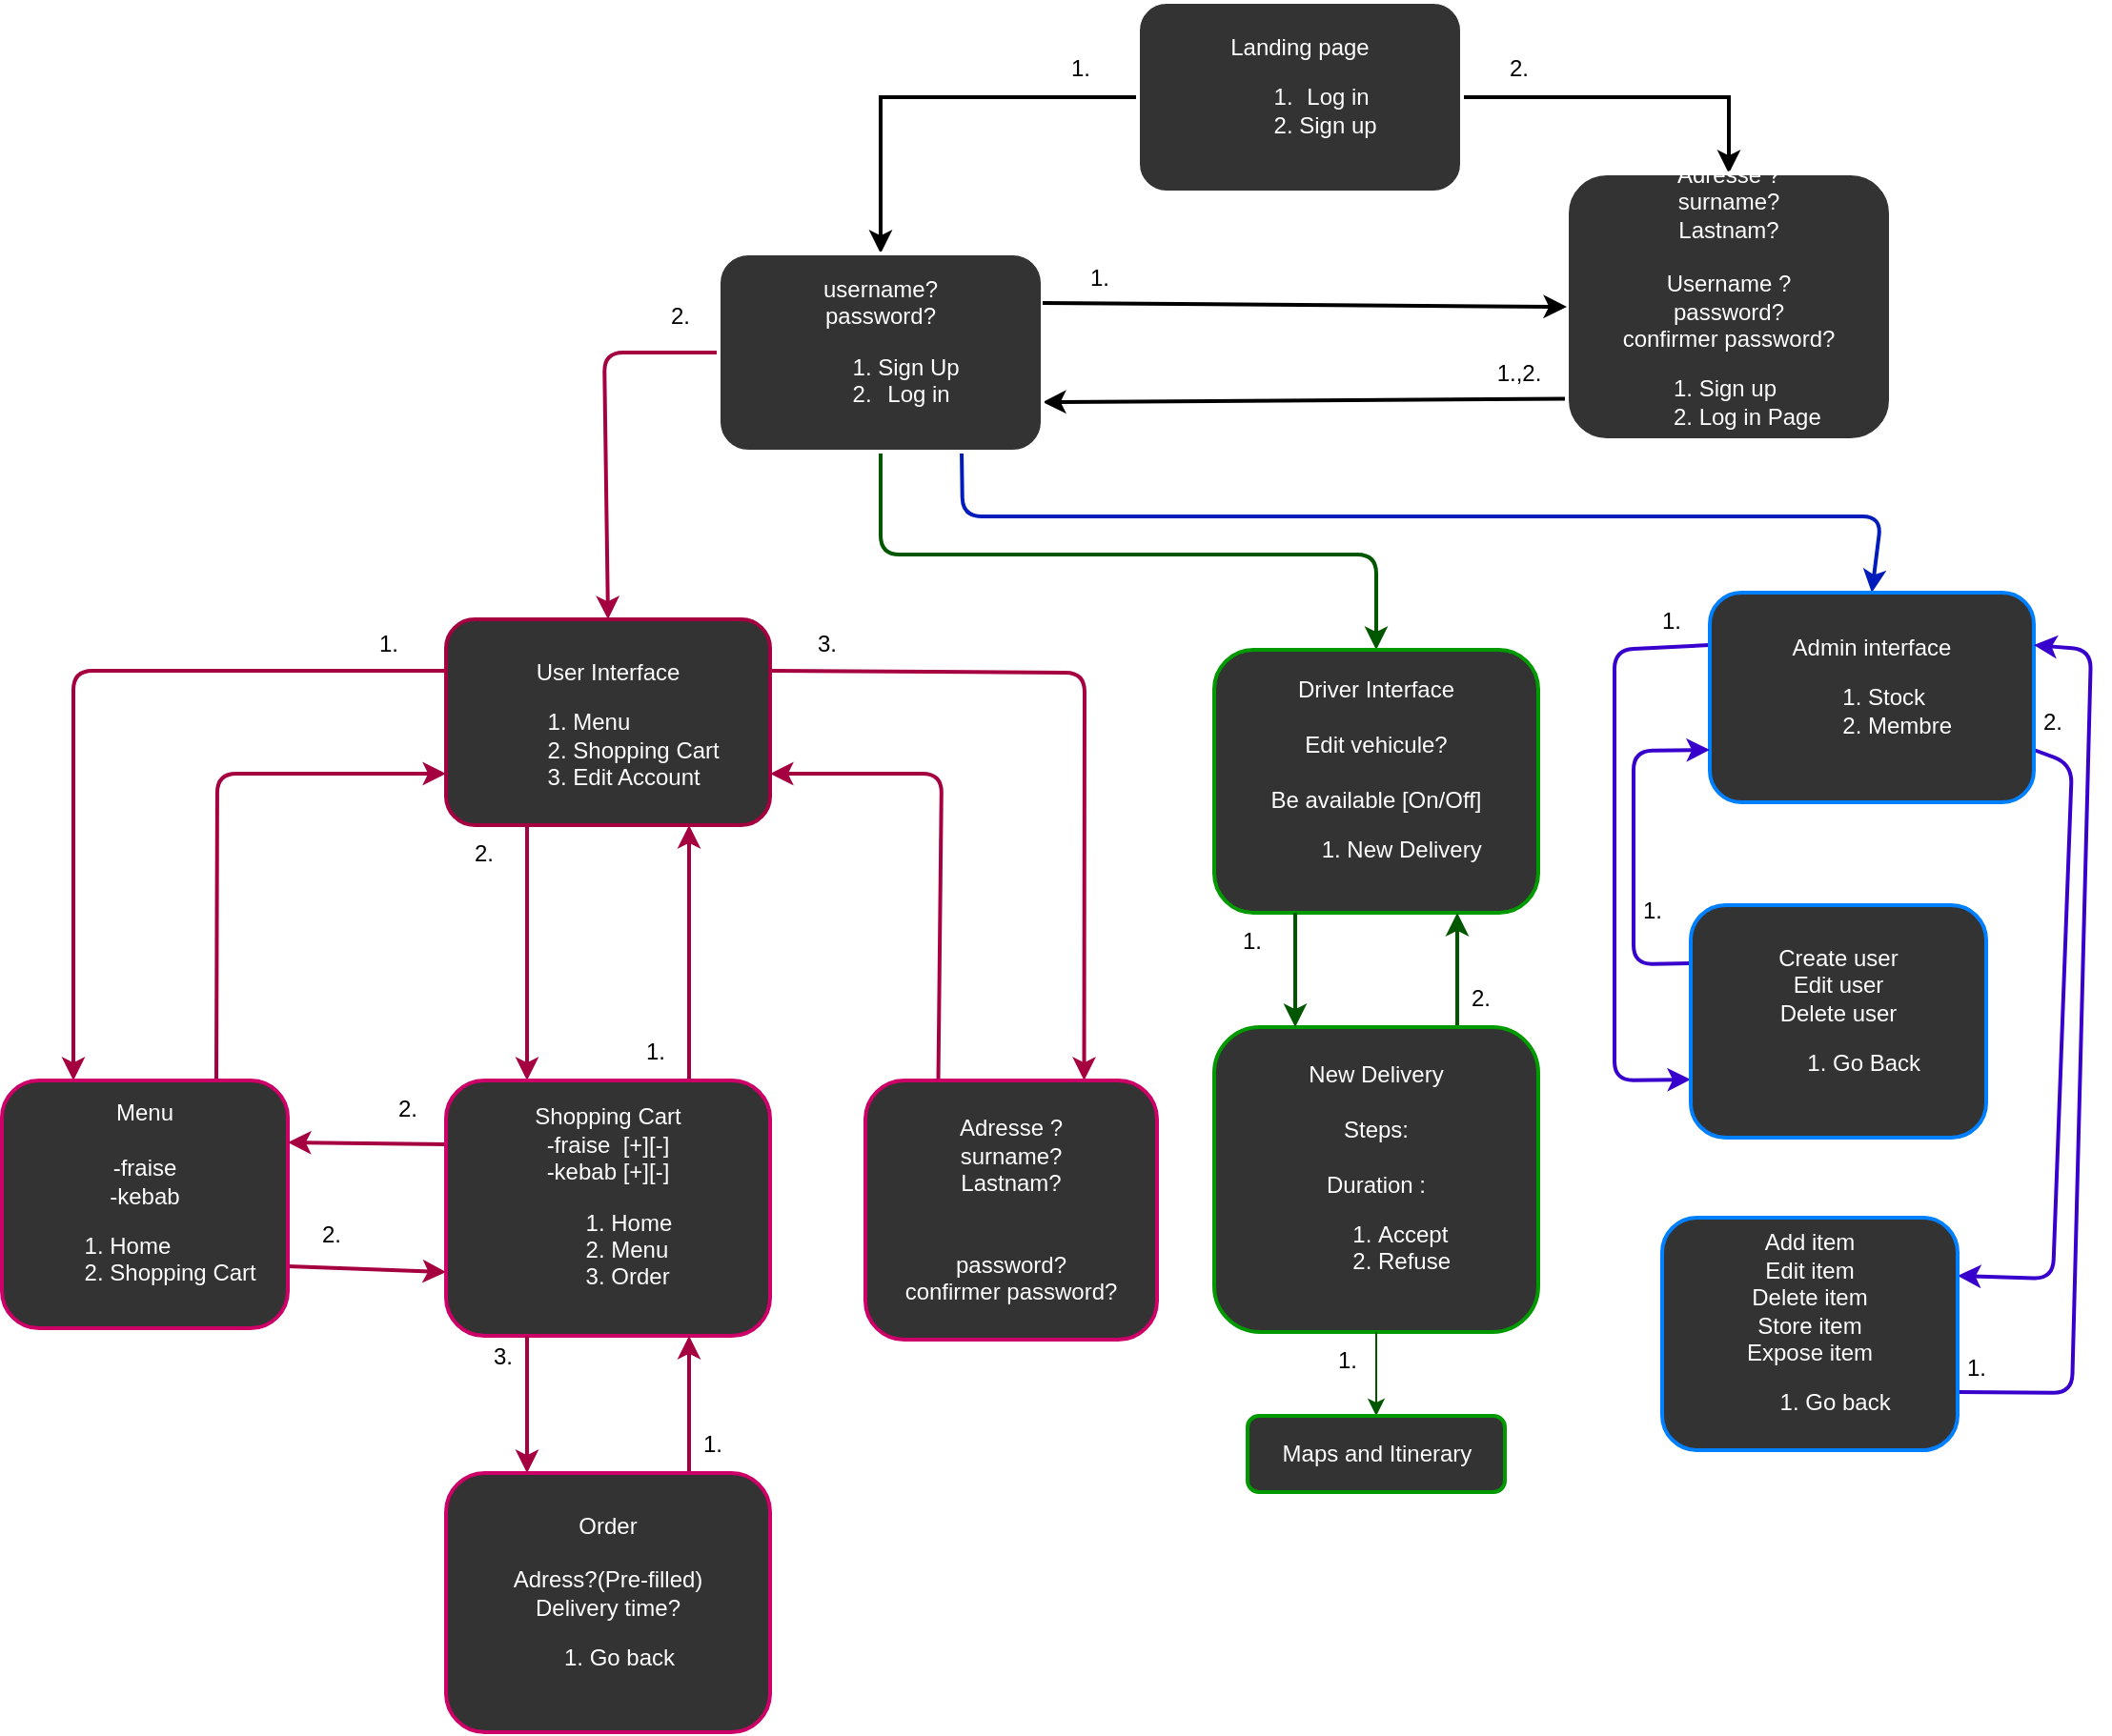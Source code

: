 <mxfile>
    <diagram name="Page-1" id="rVIDbcpYpihhtvTPg1Yo">
        <mxGraphModel dx="1705" dy="1462" grid="1" gridSize="10" guides="1" tooltips="1" connect="1" arrows="1" fold="1" page="1" pageScale="1" pageWidth="827" pageHeight="1169" math="0" shadow="0">
            <root>
                <mxCell id="0"/>
                <mxCell id="1" parent="0"/>
                <mxCell id="eZvjlNm0MPi_77QAnRtO-4" value="" style="edgeStyle=orthogonalEdgeStyle;rounded=0;orthogonalLoop=1;jettySize=auto;exitX=1;exitY=0.5;exitDx=0;exitDy=0;entryX=0.5;entryY=0;entryDx=0;entryDy=0;strokeWidth=2;fontColor=#FFFFFF;html=1;labelBackgroundColor=none;" parent="1" source="eZvjlNm0MPi_77QAnRtO-1" target="eZvjlNm0MPi_77QAnRtO-2" edge="1">
                    <mxGeometry relative="1" as="geometry">
                        <mxPoint x="392" y="120" as="sourcePoint"/>
                    </mxGeometry>
                </mxCell>
                <mxCell id="eZvjlNm0MPi_77QAnRtO-46" value="" style="edgeStyle=orthogonalEdgeStyle;rounded=0;orthogonalLoop=1;jettySize=auto;exitX=0;exitY=0.5;exitDx=0;exitDy=0;entryX=0.5;entryY=0;entryDx=0;entryDy=0;labelBorderColor=none;startArrow=none;strokeWidth=2;fontColor=#FFFFFF;html=1;labelBackgroundColor=none;" parent="1" source="eZvjlNm0MPi_77QAnRtO-1" target="eZvjlNm0MPi_77QAnRtO-6" edge="1">
                    <mxGeometry relative="1" as="geometry">
                        <mxPoint x="210" y="-770" as="sourcePoint"/>
                    </mxGeometry>
                </mxCell>
                <mxCell id="eZvjlNm0MPi_77QAnRtO-1" value="Landing page&lt;br&gt;&lt;ol&gt;&lt;li&gt;Log in&lt;/li&gt;&lt;li&gt;Sign up&lt;/li&gt;&lt;/ol&gt;" style="rounded=1;align=center;fontColor=#FFFFFF;whiteSpace=wrap;html=1;fillStyle=auto;fillColor=#333333;labelBackgroundColor=none;strokeWidth=2;strokeColor=#FFFFFF;" parent="1" vertex="1">
                    <mxGeometry x="310" y="-820" width="170" height="100" as="geometry"/>
                </mxCell>
                <mxCell id="12" value="" style="edgeStyle=none;exitX=-0.005;exitY=0.845;exitDx=0;exitDy=0;entryX=1;entryY=0.75;entryDx=0;entryDy=0;labelBorderColor=none;strokeWidth=2;exitPerimeter=0;fontColor=#FFFFFF;html=1;labelBackgroundColor=none;" parent="1" source="eZvjlNm0MPi_77QAnRtO-2" target="eZvjlNm0MPi_77QAnRtO-6" edge="1">
                    <mxGeometry relative="1" as="geometry"/>
                </mxCell>
                <mxCell id="eZvjlNm0MPi_77QAnRtO-2" value="Adresse ?&lt;br&gt;surname?&lt;br&gt;Lastnam?&lt;br&gt;&lt;br&gt;Username ?&lt;br&gt;password?&lt;br&gt;confirmer password?&lt;br&gt;&lt;ol&gt;&lt;li style=&quot;text-align: left;&quot;&gt;Sign up&lt;/li&gt;&lt;li style=&quot;text-align: left;&quot;&gt;Log in Page&lt;/li&gt;&lt;/ol&gt;" style="rounded=1;fontColor=#FFFFFF;whiteSpace=wrap;html=1;fillColor=#333333;labelBackgroundColor=none;strokeWidth=2;strokeColor=#FFFFFF;" parent="1" vertex="1">
                    <mxGeometry x="535" y="-730" width="170" height="140" as="geometry"/>
                </mxCell>
                <mxCell id="5" value="" style="edgeStyle=none;labelBorderColor=none;exitX=0;exitY=0.5;exitDx=0;exitDy=0;entryX=0.5;entryY=0;entryDx=0;entryDy=0;fillColor=#d80073;strokeColor=#A50040;strokeWidth=2;fontColor=#FFFFFF;html=1;labelBackgroundColor=none;" parent="1" source="eZvjlNm0MPi_77QAnRtO-6" target="eZvjlNm0MPi_77QAnRtO-9" edge="1">
                    <mxGeometry relative="1" as="geometry">
                        <Array as="points">
                            <mxPoint x="30" y="-636"/>
                        </Array>
                    </mxGeometry>
                </mxCell>
                <mxCell id="10" value="" style="edgeStyle=none;labelBorderColor=none;strokeWidth=2;entryX=0.5;entryY=0;entryDx=0;entryDy=0;fillColor=#008a00;strokeColor=#005700;exitX=0.5;exitY=1;exitDx=0;exitDy=0;fontColor=#FFFFFF;html=1;labelBackgroundColor=none;" parent="1" source="eZvjlNm0MPi_77QAnRtO-6" target="eZvjlNm0MPi_77QAnRtO-10" edge="1">
                    <mxGeometry relative="1" as="geometry">
                        <Array as="points">
                            <mxPoint x="175" y="-530"/>
                            <mxPoint x="395" y="-530"/>
                            <mxPoint x="435" y="-530"/>
                        </Array>
                    </mxGeometry>
                </mxCell>
                <mxCell id="11" value="" style="edgeStyle=none;exitX=0.75;exitY=1;exitDx=0;exitDy=0;entryX=0.5;entryY=0;entryDx=0;entryDy=0;labelBorderColor=none;strokeWidth=2;fillColor=#0050ef;strokeColor=#001DBC;fontColor=#FFFFFF;html=1;labelBackgroundColor=none;" parent="1" source="eZvjlNm0MPi_77QAnRtO-6" target="eZvjlNm0MPi_77QAnRtO-11" edge="1">
                    <mxGeometry relative="1" as="geometry">
                        <Array as="points">
                            <mxPoint x="218" y="-550"/>
                            <mxPoint x="700" y="-550"/>
                        </Array>
                    </mxGeometry>
                </mxCell>
                <mxCell id="eZvjlNm0MPi_77QAnRtO-6" value="username?&lt;br&gt;password?&lt;br&gt;&lt;ol&gt;&lt;li&gt;Sign Up&lt;/li&gt;&lt;li&gt;Log in&lt;/li&gt;&lt;/ol&gt;" style="rounded=1;fontColor=#FFFFFF;whiteSpace=wrap;html=1;fillColor=#333333;labelBackgroundColor=none;strokeWidth=2;strokeColor=#FFFFFF;" parent="1" vertex="1">
                    <mxGeometry x="90" y="-688" width="170" height="104" as="geometry"/>
                </mxCell>
                <mxCell id="eZvjlNm0MPi_77QAnRtO-39" value="" style="edgeStyle=orthogonalEdgeStyle;rounded=1;orthogonalLoop=1;jettySize=auto;exitX=0;exitY=0.25;exitDx=0;exitDy=0;entryX=0.25;entryY=0;entryDx=0;entryDy=0;fillColor=#d80073;strokeColor=#A50040;strokeWidth=2;fontColor=#000000;html=1;" parent="1" source="eZvjlNm0MPi_77QAnRtO-9" target="eZvjlNm0MPi_77QAnRtO-12" edge="1">
                    <mxGeometry relative="1" as="geometry"/>
                </mxCell>
                <mxCell id="24" value="" style="edgeStyle=none;rounded=1;exitX=0.25;exitY=1;exitDx=0;exitDy=0;entryX=0.25;entryY=0;entryDx=0;entryDy=0;labelBorderColor=none;strokeWidth=2;fillColor=#d80073;strokeColor=#A50040;fontColor=#FFFFFF;html=1;labelBackgroundColor=none;" parent="1" source="eZvjlNm0MPi_77QAnRtO-9" target="eZvjlNm0MPi_77QAnRtO-13" edge="1">
                    <mxGeometry relative="1" as="geometry"/>
                </mxCell>
                <mxCell id="27" value="" style="edgeStyle=none;rounded=1;exitX=1;exitY=0.25;exitDx=0;exitDy=0;entryX=0.75;entryY=0;entryDx=0;entryDy=0;labelBorderColor=none;strokeWidth=2;fillColor=#d80073;strokeColor=#A50040;fontColor=#FFFFFF;html=1;labelBackgroundColor=none;" parent="1" source="eZvjlNm0MPi_77QAnRtO-9" target="15" edge="1">
                    <mxGeometry relative="1" as="geometry">
                        <Array as="points">
                            <mxPoint x="282" y="-468"/>
                        </Array>
                    </mxGeometry>
                </mxCell>
                <mxCell id="eZvjlNm0MPi_77QAnRtO-9" value="&lt;br&gt;User Interface&lt;br&gt;&lt;ol&gt;&lt;li style=&quot;text-align: left;&quot;&gt;Menu&lt;/li&gt;&lt;li style=&quot;text-align: left;&quot;&gt;Shopping Cart&lt;/li&gt;&lt;li style=&quot;text-align: left;&quot;&gt;Edit Account&lt;/li&gt;&lt;/ol&gt;" style="rounded=1;arcSize=14;fillColor=#333333;fontColor=#FFFFFF;strokeColor=#A50040;fillStyle=auto;whiteSpace=wrap;html=1;labelBackgroundColor=none;strokeWidth=2;" parent="1" vertex="1">
                    <mxGeometry x="-53" y="-496" width="170" height="108" as="geometry"/>
                </mxCell>
                <mxCell id="eZvjlNm0MPi_77QAnRtO-10" value="Driver Interface&lt;br&gt;&lt;br&gt;Edit vehicule?&lt;br&gt;&lt;br&gt;Be available [On/Off]&lt;br&gt;&lt;ol&gt;&lt;li style=&quot;text-align: left;&quot;&gt;New Delivery&lt;/li&gt;&lt;/ol&gt;" style="rounded=1;strokeColor=#009900;fontColor=#FFFFFF;whiteSpace=wrap;html=1;fillColor=#333333;labelBackgroundColor=none;strokeWidth=2;" parent="1" vertex="1">
                    <mxGeometry x="350" y="-480" width="170" height="138" as="geometry"/>
                </mxCell>
                <mxCell id="47" value="" style="edgeStyle=none;rounded=1;exitX=0;exitY=0.25;exitDx=0;exitDy=0;entryX=0;entryY=0.75;entryDx=0;entryDy=0;labelBorderColor=none;strokeWidth=2;fillColor=#6a00ff;strokeColor=#3700CC;fontColor=#FFFFFF;html=1;labelBackgroundColor=none;" parent="1" source="eZvjlNm0MPi_77QAnRtO-11" target="eZvjlNm0MPi_77QAnRtO-45" edge="1">
                    <mxGeometry relative="1" as="geometry">
                        <Array as="points">
                            <mxPoint x="560" y="-480"/>
                            <mxPoint x="560" y="-254"/>
                        </Array>
                    </mxGeometry>
                </mxCell>
                <mxCell id="54" value="" style="edgeStyle=none;rounded=1;exitX=1;exitY=0.75;exitDx=0;exitDy=0;entryX=1;entryY=0.25;entryDx=0;entryDy=0;labelBorderColor=none;strokeWidth=2;fillColor=#6a00ff;strokeColor=#3700CC;fontColor=#FFFFFF;html=1;labelBackgroundColor=none;" parent="1" source="eZvjlNm0MPi_77QAnRtO-11" target="eZvjlNm0MPi_77QAnRtO-32" edge="1">
                    <mxGeometry relative="1" as="geometry">
                        <Array as="points">
                            <mxPoint x="800" y="-420"/>
                            <mxPoint x="790" y="-150"/>
                        </Array>
                    </mxGeometry>
                </mxCell>
                <mxCell id="eZvjlNm0MPi_77QAnRtO-11" value="Admin interface&lt;br&gt;&lt;div style=&quot;text-align: left;&quot;&gt;&lt;ol&gt;&lt;li&gt;&lt;span style=&quot;background-color: initial;&quot;&gt;Stock&lt;/span&gt;&lt;/li&gt;&lt;li&gt;&lt;span style=&quot;background-color: initial;&quot;&gt;Membre&lt;/span&gt;&lt;/li&gt;&lt;/ol&gt;&lt;/div&gt;&lt;div style=&quot;text-align: left;&quot;&gt;&lt;/div&gt;" style="rounded=1;strokeColor=#007FFF;fontColor=#FFFFFF;whiteSpace=wrap;html=1;fillColor=#333333;labelBackgroundColor=none;strokeWidth=2;" parent="1" vertex="1">
                    <mxGeometry x="610" y="-510" width="170" height="110" as="geometry"/>
                </mxCell>
                <mxCell id="22" value="" style="edgeStyle=none;exitX=0.75;exitY=0;exitDx=0;exitDy=0;labelBorderColor=none;strokeWidth=2;entryX=0;entryY=0.75;entryDx=0;entryDy=0;fillColor=#d80073;strokeColor=#A50040;fontColor=#FFFFFF;html=1;labelBackgroundColor=none;" parent="1" source="eZvjlNm0MPi_77QAnRtO-12" target="eZvjlNm0MPi_77QAnRtO-9" edge="1">
                    <mxGeometry relative="1" as="geometry">
                        <mxPoint x="247" y="-378" as="targetPoint"/>
                        <Array as="points">
                            <mxPoint x="-173" y="-415"/>
                        </Array>
                    </mxGeometry>
                </mxCell>
                <mxCell id="30" value="" style="edgeStyle=none;rounded=1;exitX=1;exitY=0.75;exitDx=0;exitDy=0;entryX=0;entryY=0.75;entryDx=0;entryDy=0;labelBorderColor=none;strokeWidth=2;fillColor=#d80073;strokeColor=#A50040;fontColor=#FFFFFF;html=1;labelBackgroundColor=none;" parent="1" source="eZvjlNm0MPi_77QAnRtO-12" target="eZvjlNm0MPi_77QAnRtO-13" edge="1">
                    <mxGeometry relative="1" as="geometry"/>
                </mxCell>
                <mxCell id="eZvjlNm0MPi_77QAnRtO-12" value="Menu&lt;br&gt;&lt;br&gt;-fraise&lt;br&gt;-kebab&lt;br&gt;&lt;div style=&quot;&quot;&gt;&lt;ol&gt;&lt;li style=&quot;text-align: left;&quot;&gt;&lt;span style=&quot;background-color: initial;&quot;&gt;Home&lt;/span&gt;&lt;/li&gt;&lt;li style=&quot;text-align: left;&quot;&gt;&lt;span style=&quot;background-color: initial;&quot;&gt;Shopping Cart&lt;/span&gt;&lt;/li&gt;&lt;/ol&gt;&lt;/div&gt;" style="rounded=1;strokeColor=#CC0066;fontColor=#FFFFFF;whiteSpace=wrap;html=1;fillColor=#333333;strokeWidth=2;" parent="1" vertex="1">
                    <mxGeometry x="-286" y="-254" width="150" height="130" as="geometry"/>
                </mxCell>
                <mxCell id="25" value="" style="edgeStyle=none;rounded=1;exitX=0.75;exitY=0;exitDx=0;exitDy=0;entryX=0.75;entryY=1;entryDx=0;entryDy=0;labelBorderColor=none;strokeWidth=2;fillColor=#d80073;strokeColor=#A50040;fontColor=#FFFFFF;html=1;labelBackgroundColor=none;" parent="1" source="eZvjlNm0MPi_77QAnRtO-13" target="eZvjlNm0MPi_77QAnRtO-9" edge="1">
                    <mxGeometry relative="1" as="geometry"/>
                </mxCell>
                <mxCell id="29" value="" style="edgeStyle=none;rounded=1;exitX=0;exitY=0.25;exitDx=0;exitDy=0;entryX=1;entryY=0.25;entryDx=0;entryDy=0;labelBorderColor=none;strokeWidth=2;fillColor=#d80073;strokeColor=#A50040;fontColor=#FFFFFF;html=1;labelBackgroundColor=none;" parent="1" source="eZvjlNm0MPi_77QAnRtO-13" target="eZvjlNm0MPi_77QAnRtO-12" edge="1">
                    <mxGeometry relative="1" as="geometry"/>
                </mxCell>
                <mxCell id="eZvjlNm0MPi_77QAnRtO-13" value="Shopping Cart&lt;br&gt;-fraise&amp;nbsp; [+][-]&lt;br&gt;-kebab [+][-]&lt;br&gt;&lt;ol&gt;&lt;li style=&quot;text-align: left;&quot;&gt;Home&lt;/li&gt;&lt;li style=&quot;text-align: left;&quot;&gt;Menu&lt;/li&gt;&lt;li style=&quot;text-align: left;&quot;&gt;Order&lt;/li&gt;&lt;/ol&gt;" style="rounded=1;strokeColor=#CC0066;fontColor=#FFFFFF;whiteSpace=wrap;html=1;fillColor=#333333;labelBackgroundColor=none;strokeWidth=2;" parent="1" vertex="1">
                    <mxGeometry x="-53" y="-254" width="170" height="134" as="geometry"/>
                </mxCell>
                <mxCell id="35" value="" style="edgeStyle=none;rounded=1;exitX=0.75;exitY=0;exitDx=0;exitDy=0;entryX=0.75;entryY=1;entryDx=0;entryDy=0;labelBorderColor=none;strokeWidth=2;fillColor=#d80073;strokeColor=#A50040;fontColor=#FFFFFF;html=1;labelBackgroundColor=none;" parent="1" source="eZvjlNm0MPi_77QAnRtO-15" target="eZvjlNm0MPi_77QAnRtO-13" edge="1">
                    <mxGeometry relative="1" as="geometry"/>
                </mxCell>
                <mxCell id="eZvjlNm0MPi_77QAnRtO-15" value="Order&lt;br&gt;&lt;br&gt;Adress?(Pre-filled)&lt;br&gt;Delivery time?&lt;br&gt;&lt;ol&gt;&lt;li style=&quot;text-align: left;&quot;&gt;Go back&lt;/li&gt;&lt;/ol&gt;" style="rounded=1;strokeColor=#CC0066;fontColor=#FFFFFF;whiteSpace=wrap;html=1;fillColor=#333333;labelBackgroundColor=none;strokeWidth=2;" parent="1" vertex="1">
                    <mxGeometry x="-53" y="-48" width="170" height="136" as="geometry"/>
                </mxCell>
                <mxCell id="40" value="" style="edgeStyle=none;rounded=1;exitX=0.75;exitY=0;exitDx=0;exitDy=0;entryX=0.75;entryY=1;entryDx=0;entryDy=0;labelBorderColor=none;strokeWidth=2;fillColor=#008a00;strokeColor=#005700;fontColor=#FFFFFF;html=1;labelBackgroundColor=none;" parent="1" source="eZvjlNm0MPi_77QAnRtO-24" target="eZvjlNm0MPi_77QAnRtO-10" edge="1">
                    <mxGeometry relative="1" as="geometry"/>
                </mxCell>
                <mxCell id="eZvjlNm0MPi_77QAnRtO-24" value="New Delivery&lt;br&gt;&lt;br&gt;Steps:&lt;br&gt;&lt;br&gt;Duration :&lt;br&gt;&lt;div style=&quot;&quot;&gt;&lt;ol&gt;&lt;li style=&quot;text-align: left;&quot;&gt;&lt;span style=&quot;background-color: initial;&quot;&gt;Accept&lt;/span&gt;&lt;/li&gt;&lt;li style=&quot;text-align: left;&quot;&gt;&lt;span style=&quot;background-color: initial;&quot;&gt;Refuse&lt;/span&gt;&lt;/li&gt;&lt;/ol&gt;&lt;/div&gt;" style="rounded=1;strokeColor=#009900;fontColor=#FFFFFF;whiteSpace=wrap;html=1;fillColor=#333333;labelBackgroundColor=none;strokeWidth=2;" parent="1" vertex="1">
                    <mxGeometry x="350" y="-282" width="170" height="160" as="geometry"/>
                </mxCell>
                <mxCell id="eZvjlNm0MPi_77QAnRtO-31" value="" style="endArrow=classic;rounded=0;exitX=0.5;exitY=1;exitDx=0;exitDy=0;entryX=0.5;entryY=0;entryDx=0;entryDy=0;fillColor=#008a00;strokeColor=#005700;fontColor=#FFFFFF;html=1;labelBackgroundColor=none;" parent="1" source="eZvjlNm0MPi_77QAnRtO-24" target="44" edge="1">
                    <mxGeometry width="50" height="50" relative="1" as="geometry">
                        <mxPoint x="340" y="448" as="sourcePoint"/>
                        <mxPoint x="430" y="-78.0" as="targetPoint"/>
                    </mxGeometry>
                </mxCell>
                <mxCell id="55" value="" style="edgeStyle=none;rounded=1;exitX=1;exitY=0.75;exitDx=0;exitDy=0;entryX=1;entryY=0.25;entryDx=0;entryDy=0;labelBorderColor=none;strokeWidth=2;fillColor=#6a00ff;strokeColor=#3700CC;fontColor=#FFFFFF;html=1;labelBackgroundColor=none;" parent="1" source="eZvjlNm0MPi_77QAnRtO-32" target="eZvjlNm0MPi_77QAnRtO-11" edge="1">
                    <mxGeometry relative="1" as="geometry">
                        <Array as="points">
                            <mxPoint x="800" y="-90"/>
                            <mxPoint x="810" y="-480"/>
                        </Array>
                    </mxGeometry>
                </mxCell>
                <mxCell id="eZvjlNm0MPi_77QAnRtO-32" value="Add item&lt;br&gt;Edit item&lt;br&gt;Delete item&lt;br&gt;Store item&lt;br&gt;Expose item&lt;br&gt;&lt;ol&gt;&lt;li&gt;Go back&lt;/li&gt;&lt;/ol&gt;" style="rounded=1;strokeColor=#007FFF;fontColor=#FFFFFF;whiteSpace=wrap;html=1;fillColor=#333333;labelBackgroundColor=none;strokeWidth=2;" parent="1" vertex="1">
                    <mxGeometry x="585" y="-182" width="155" height="122" as="geometry"/>
                </mxCell>
                <mxCell id="eZvjlNm0MPi_77QAnRtO-41" value="" style="endArrow=classic;rounded=0;exitX=0.25;exitY=1;exitDx=0;exitDy=0;entryX=0.25;entryY=0;entryDx=0;entryDy=0;fillColor=#d80073;strokeColor=#A50040;strokeWidth=2;fontColor=#FFFFFF;html=1;labelBackgroundColor=none;" parent="1" source="eZvjlNm0MPi_77QAnRtO-13" target="eZvjlNm0MPi_77QAnRtO-15" edge="1">
                    <mxGeometry width="50" height="50" relative="1" as="geometry">
                        <mxPoint x="517" y="432" as="sourcePoint"/>
                        <mxPoint x="567" y="382" as="targetPoint"/>
                    </mxGeometry>
                </mxCell>
                <mxCell id="eZvjlNm0MPi_77QAnRtO-42" value="" style="endArrow=classic;rounded=0;exitX=0.25;exitY=1;exitDx=0;exitDy=0;entryX=0.25;entryY=0;entryDx=0;entryDy=0;fillColor=#008a00;strokeColor=#005700;strokeWidth=2;fontColor=#FFFFFF;html=1;labelBackgroundColor=none;" parent="1" source="eZvjlNm0MPi_77QAnRtO-10" target="eZvjlNm0MPi_77QAnRtO-24" edge="1">
                    <mxGeometry width="50" height="50" relative="1" as="geometry">
                        <mxPoint x="340" y="448" as="sourcePoint"/>
                        <mxPoint x="240" y="468" as="targetPoint"/>
                    </mxGeometry>
                </mxCell>
                <mxCell id="49" value="" style="edgeStyle=none;rounded=1;exitX=0;exitY=0.25;exitDx=0;exitDy=0;entryX=0;entryY=0.75;entryDx=0;entryDy=0;labelBorderColor=none;strokeWidth=2;fillColor=#6a00ff;strokeColor=#3700CC;fontColor=#FFFFFF;html=1;labelBackgroundColor=none;" parent="1" source="eZvjlNm0MPi_77QAnRtO-45" target="eZvjlNm0MPi_77QAnRtO-11" edge="1">
                    <mxGeometry relative="1" as="geometry">
                        <Array as="points">
                            <mxPoint x="570" y="-315"/>
                            <mxPoint x="570" y="-427"/>
                        </Array>
                    </mxGeometry>
                </mxCell>
                <mxCell id="eZvjlNm0MPi_77QAnRtO-45" value="Create user&lt;br&gt;Edit user&lt;br&gt;Delete user&lt;br&gt;&lt;ol&gt;&lt;li&gt;Go Back&lt;/li&gt;&lt;/ol&gt;" style="rounded=1;strokeColor=#007FFF;fontColor=#FFFFFF;whiteSpace=wrap;html=1;fillColor=#333333;labelBackgroundColor=none;strokeWidth=2;" parent="1" vertex="1">
                    <mxGeometry x="600" y="-346" width="155" height="122" as="geometry"/>
                </mxCell>
                <mxCell id="13" value="1." style="text;align=center;verticalAlign=middle;rounded=0;fontColor=#000000;whiteSpace=wrap;html=1;labelBackgroundColor=none;" parent="1" vertex="1">
                    <mxGeometry x="250" y="-800" width="60" height="30" as="geometry"/>
                </mxCell>
                <mxCell id="14" value="2." style="text;align=center;verticalAlign=middle;rounded=0;fontColor=#000000;whiteSpace=wrap;html=1;labelBackgroundColor=none;" parent="1" vertex="1">
                    <mxGeometry x="480" y="-800" width="60" height="30" as="geometry"/>
                </mxCell>
                <mxCell id="26" value="" style="edgeStyle=none;rounded=1;exitX=0.25;exitY=0;exitDx=0;exitDy=0;labelBorderColor=none;strokeWidth=2;entryX=1;entryY=0.75;entryDx=0;entryDy=0;fillColor=#d80073;strokeColor=#A50040;fontColor=#FFFFFF;html=1;labelBackgroundColor=none;" parent="1" source="15" target="eZvjlNm0MPi_77QAnRtO-9" edge="1">
                    <mxGeometry relative="1" as="geometry">
                        <mxPoint x="263.25" y="-408" as="targetPoint"/>
                        <Array as="points">
                            <mxPoint x="207" y="-415"/>
                        </Array>
                    </mxGeometry>
                </mxCell>
                <mxCell id="15" value="Adresse ?&lt;br&gt;surname?&lt;br&gt;Lastnam?&lt;br&gt;&lt;br&gt;&lt;br&gt;password?&lt;br&gt;confirmer password?" style="rounded=1;strokeColor=#CC0066;fontColor=#FFFFFF;whiteSpace=wrap;html=1;fillColor=#333333;labelBackgroundColor=none;strokeWidth=2;" parent="1" vertex="1">
                    <mxGeometry x="167" y="-254" width="153" height="136" as="geometry"/>
                </mxCell>
                <mxCell id="16" value="" style="edgeStyle=none;exitX=1;exitY=0.25;exitDx=0;exitDy=0;labelBorderColor=none;strokeWidth=2;entryX=0;entryY=0.5;entryDx=0;entryDy=0;fontColor=#FFFFFF;html=1;labelBackgroundColor=none;" parent="1" source="eZvjlNm0MPi_77QAnRtO-6" target="eZvjlNm0MPi_77QAnRtO-2" edge="1">
                    <mxGeometry relative="1" as="geometry">
                        <mxPoint x="545" y="-600" as="sourcePoint"/>
                        <mxPoint x="420" y="-660" as="targetPoint"/>
                    </mxGeometry>
                </mxCell>
                <mxCell id="17" value="1." style="text;align=center;verticalAlign=middle;rounded=0;fontColor=#000000;whiteSpace=wrap;html=1;labelBackgroundColor=none;" parent="1" vertex="1">
                    <mxGeometry x="260" y="-690" width="60" height="30" as="geometry"/>
                </mxCell>
                <mxCell id="20" value="1." style="text;align=center;verticalAlign=middle;rounded=0;fontColor=#000000;whiteSpace=wrap;html=1;labelBackgroundColor=none;" parent="1" vertex="1">
                    <mxGeometry x="-113" y="-498" width="60" height="30" as="geometry"/>
                </mxCell>
                <mxCell id="21" value="2." style="text;align=center;verticalAlign=middle;rounded=0;fontColor=#000000;whiteSpace=wrap;html=1;labelBackgroundColor=none;" parent="1" vertex="1">
                    <mxGeometry x="-63" y="-388" width="60" height="30" as="geometry"/>
                </mxCell>
                <mxCell id="28" value="3." style="text;align=center;verticalAlign=middle;rounded=0;fontColor=#000000;whiteSpace=wrap;html=1;labelBackgroundColor=none;" parent="1" vertex="1">
                    <mxGeometry x="117" y="-498" width="60" height="30" as="geometry"/>
                </mxCell>
                <mxCell id="31" value="2." style="text;align=center;verticalAlign=middle;rounded=0;fontColor=#000000;whiteSpace=wrap;html=1;labelBackgroundColor=none;" parent="1" vertex="1">
                    <mxGeometry x="-103" y="-254" width="60" height="30" as="geometry"/>
                </mxCell>
                <mxCell id="32" value="2." style="text;align=center;verticalAlign=middle;rounded=0;fontColor=#000000;whiteSpace=wrap;html=1;labelBackgroundColor=none;" parent="1" vertex="1">
                    <mxGeometry x="-143" y="-188" width="60" height="30" as="geometry"/>
                </mxCell>
                <mxCell id="33" value="1." style="text;align=center;verticalAlign=middle;rounded=0;whiteSpace=wrap;html=1;labelBackgroundColor=none;fontColor=#000000;" parent="1" vertex="1">
                    <mxGeometry x="27" y="-284" width="60" height="30" as="geometry"/>
                </mxCell>
                <mxCell id="34" value="3." style="text;align=center;verticalAlign=middle;rounded=0;fontColor=#000000;whiteSpace=wrap;html=1;labelBackgroundColor=none;" parent="1" vertex="1">
                    <mxGeometry x="-53" y="-124" width="60" height="30" as="geometry"/>
                </mxCell>
                <mxCell id="36" value="1." style="text;align=center;verticalAlign=middle;rounded=0;fontColor=#000000;whiteSpace=wrap;html=1;labelBackgroundColor=none;" parent="1" vertex="1">
                    <mxGeometry x="57" y="-78" width="60" height="30" as="geometry"/>
                </mxCell>
                <mxCell id="39" value="1.,2." style="text;align=center;verticalAlign=middle;rounded=0;fontColor=#000000;whiteSpace=wrap;html=1;labelBackgroundColor=none;" parent="1" vertex="1">
                    <mxGeometry x="480" y="-640" width="60" height="30" as="geometry"/>
                </mxCell>
                <mxCell id="41" value="1." style="text;align=center;verticalAlign=middle;rounded=0;fontColor=#000000;whiteSpace=wrap;html=1;labelBackgroundColor=none;" parent="1" vertex="1">
                    <mxGeometry x="340" y="-342" width="60" height="30" as="geometry"/>
                </mxCell>
                <mxCell id="42" value="2." style="text;align=center;verticalAlign=middle;rounded=0;fontColor=#000000;whiteSpace=wrap;html=1;labelBackgroundColor=none;" parent="1" vertex="1">
                    <mxGeometry x="460" y="-312" width="60" height="30" as="geometry"/>
                </mxCell>
                <mxCell id="43" value="1." style="text;align=center;verticalAlign=middle;rounded=0;fontColor=#000000;whiteSpace=wrap;html=1;labelBackgroundColor=none;" parent="1" vertex="1">
                    <mxGeometry x="390" y="-122" width="60" height="30" as="geometry"/>
                </mxCell>
                <mxCell id="44" value="Maps and Itinerary" style="rounded=1;strokeColor=#009900;fontColor=#FFFFFF;whiteSpace=wrap;html=1;fillColor=#333333;labelBackgroundColor=none;strokeWidth=2;" parent="1" vertex="1">
                    <mxGeometry x="367.5" y="-78" width="135" height="40" as="geometry"/>
                </mxCell>
                <mxCell id="52" value="1." style="text;align=center;verticalAlign=middle;rounded=0;fontColor=#000000;whiteSpace=wrap;html=1;labelBackgroundColor=none;" parent="1" vertex="1">
                    <mxGeometry x="550" y="-358" width="60" height="30" as="geometry"/>
                </mxCell>
                <mxCell id="53" value="1." style="text;align=center;verticalAlign=middle;rounded=0;fontColor=#000000;whiteSpace=wrap;html=1;labelBackgroundColor=none;" parent="1" vertex="1">
                    <mxGeometry x="560" y="-510" width="60" height="30" as="geometry"/>
                </mxCell>
                <mxCell id="56" value="1." style="text;align=center;verticalAlign=middle;rounded=0;fontColor=#000000;whiteSpace=wrap;html=1;labelBackgroundColor=none;" parent="1" vertex="1">
                    <mxGeometry x="720" y="-118" width="60" height="30" as="geometry"/>
                </mxCell>
                <mxCell id="57" value="2." style="text;align=center;verticalAlign=middle;rounded=0;fontColor=#000000;whiteSpace=wrap;html=1;labelBackgroundColor=none;" parent="1" vertex="1">
                    <mxGeometry x="760" y="-457" width="60" height="30" as="geometry"/>
                </mxCell>
                <mxCell id="58" value="2." style="text;align=center;verticalAlign=middle;rounded=0;fontColor=#000000;whiteSpace=wrap;html=1;labelBackgroundColor=none;" vertex="1" parent="1">
                    <mxGeometry x="40" y="-670" width="60" height="30" as="geometry"/>
                </mxCell>
            </root>
        </mxGraphModel>
    </diagram>
</mxfile>